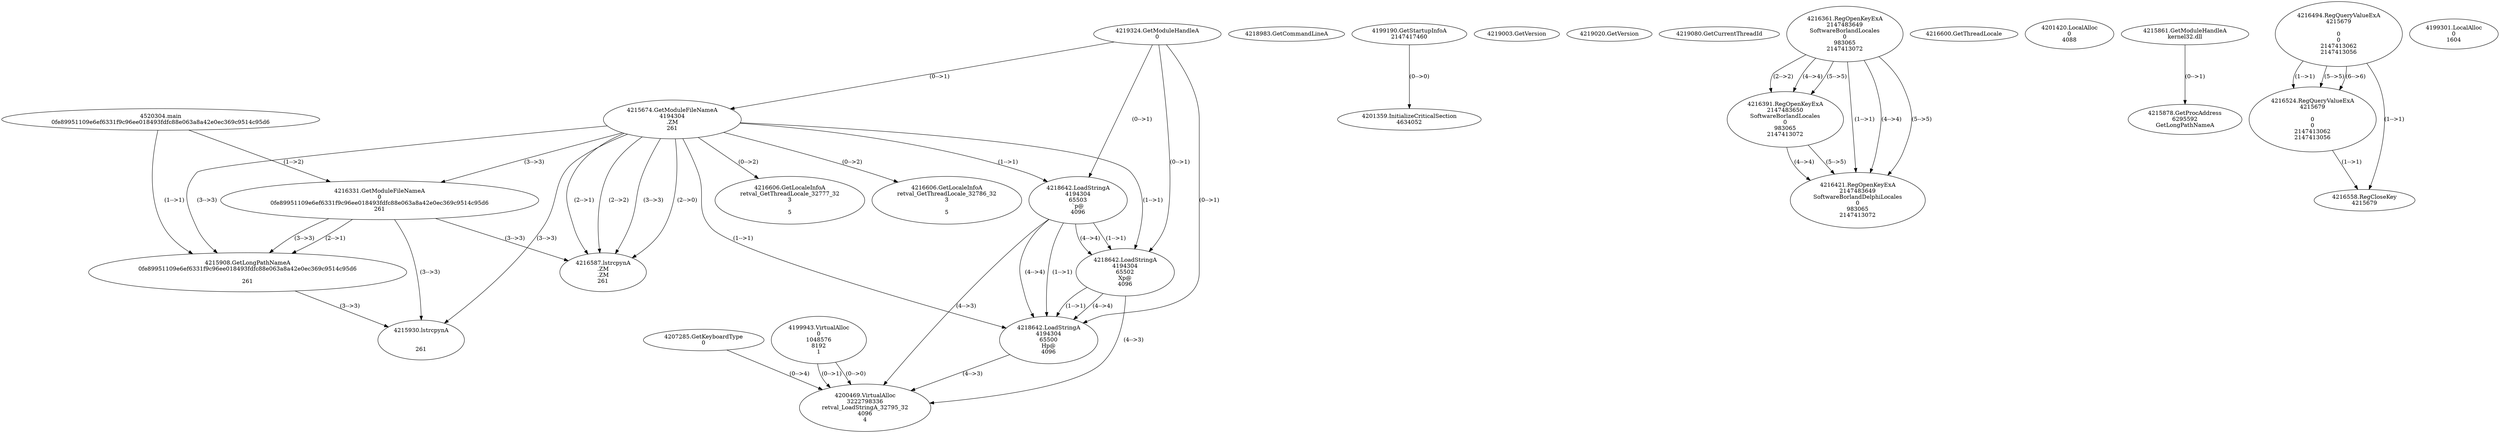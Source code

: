 // Global SCDG with merge call
digraph {
	0 [label="4520304.main
0fe89951109e6ef6331f9c96ee018493fdfc88e063a8a42e0ec369c9514c95d6"]
	1 [label="4219324.GetModuleHandleA
0"]
	2 [label="4207285.GetKeyboardType
0"]
	3 [label="4218983.GetCommandLineA
"]
	4 [label="4199190.GetStartupInfoA
2147417460"]
	5 [label="4219003.GetVersion
"]
	6 [label="4219020.GetVersion
"]
	7 [label="4219080.GetCurrentThreadId
"]
	8 [label="4215674.GetModuleFileNameA
4194304
.ZM
261"]
	1 -> 8 [label="(0-->1)"]
	9 [label="4216331.GetModuleFileNameA
0
0fe89951109e6ef6331f9c96ee018493fdfc88e063a8a42e0ec369c9514c95d6
261"]
	0 -> 9 [label="(1-->2)"]
	8 -> 9 [label="(3-->3)"]
	10 [label="4216361.RegOpenKeyExA
2147483649
Software\Borland\Locales
0
983065
2147413072"]
	11 [label="4216391.RegOpenKeyExA
2147483650
Software\Borland\Locales
0
983065
2147413072"]
	10 -> 11 [label="(2-->2)"]
	10 -> 11 [label="(4-->4)"]
	10 -> 11 [label="(5-->5)"]
	12 [label="4216421.RegOpenKeyExA
2147483649
Software\Borland\Delphi\Locales
0
983065
2147413072"]
	10 -> 12 [label="(1-->1)"]
	10 -> 12 [label="(4-->4)"]
	11 -> 12 [label="(4-->4)"]
	10 -> 12 [label="(5-->5)"]
	11 -> 12 [label="(5-->5)"]
	13 [label="4216587.lstrcpynA
.ZM
.ZM
261"]
	8 -> 13 [label="(2-->1)"]
	8 -> 13 [label="(2-->2)"]
	8 -> 13 [label="(3-->3)"]
	9 -> 13 [label="(3-->3)"]
	8 -> 13 [label="(2-->0)"]
	14 [label="4216600.GetThreadLocale
"]
	15 [label="4216606.GetLocaleInfoA
retval_GetThreadLocale_32777_32
3

5"]
	8 -> 15 [label="(0-->2)"]
	16 [label="4218642.LoadStringA
4194304
65503
`p@
4096"]
	1 -> 16 [label="(0-->1)"]
	8 -> 16 [label="(1-->1)"]
	17 [label="4201359.InitializeCriticalSection
4634052"]
	4 -> 17 [label="(0-->0)"]
	18 [label="4201420.LocalAlloc
0
4088"]
	19 [label="4215861.GetModuleHandleA
kernel32.dll"]
	20 [label="4215878.GetProcAddress
6295592
GetLongPathNameA"]
	19 -> 20 [label="(0-->1)"]
	21 [label="4215908.GetLongPathNameA
0fe89951109e6ef6331f9c96ee018493fdfc88e063a8a42e0ec369c9514c95d6

261"]
	0 -> 21 [label="(1-->1)"]
	9 -> 21 [label="(2-->1)"]
	8 -> 21 [label="(3-->3)"]
	9 -> 21 [label="(3-->3)"]
	22 [label="4215930.lstrcpynA


261"]
	8 -> 22 [label="(3-->3)"]
	9 -> 22 [label="(3-->3)"]
	21 -> 22 [label="(3-->3)"]
	23 [label="4216494.RegQueryValueExA
4215679

0
0
2147413062
2147413056"]
	24 [label="4216524.RegQueryValueExA
4215679

0
0
2147413062
2147413056"]
	23 -> 24 [label="(1-->1)"]
	23 -> 24 [label="(5-->5)"]
	23 -> 24 [label="(6-->6)"]
	25 [label="4216558.RegCloseKey
4215679"]
	23 -> 25 [label="(1-->1)"]
	24 -> 25 [label="(1-->1)"]
	26 [label="4216606.GetLocaleInfoA
retval_GetThreadLocale_32786_32
3

5"]
	8 -> 26 [label="(0-->2)"]
	27 [label="4218642.LoadStringA
4194304
65502
Xp@
4096"]
	1 -> 27 [label="(0-->1)"]
	8 -> 27 [label="(1-->1)"]
	16 -> 27 [label="(1-->1)"]
	16 -> 27 [label="(4-->4)"]
	28 [label="4218642.LoadStringA
4194304
65500
Hp@
4096"]
	1 -> 28 [label="(0-->1)"]
	8 -> 28 [label="(1-->1)"]
	16 -> 28 [label="(1-->1)"]
	27 -> 28 [label="(1-->1)"]
	16 -> 28 [label="(4-->4)"]
	27 -> 28 [label="(4-->4)"]
	29 [label="4199943.VirtualAlloc
0
1048576
8192
1"]
	30 [label="4199301.LocalAlloc
0
1604"]
	31 [label="4200469.VirtualAlloc
3222798336
retval_LoadStringA_32795_32
4096
4"]
	29 -> 31 [label="(0-->1)"]
	16 -> 31 [label="(4-->3)"]
	27 -> 31 [label="(4-->3)"]
	28 -> 31 [label="(4-->3)"]
	2 -> 31 [label="(0-->4)"]
	29 -> 31 [label="(0-->0)"]
}
